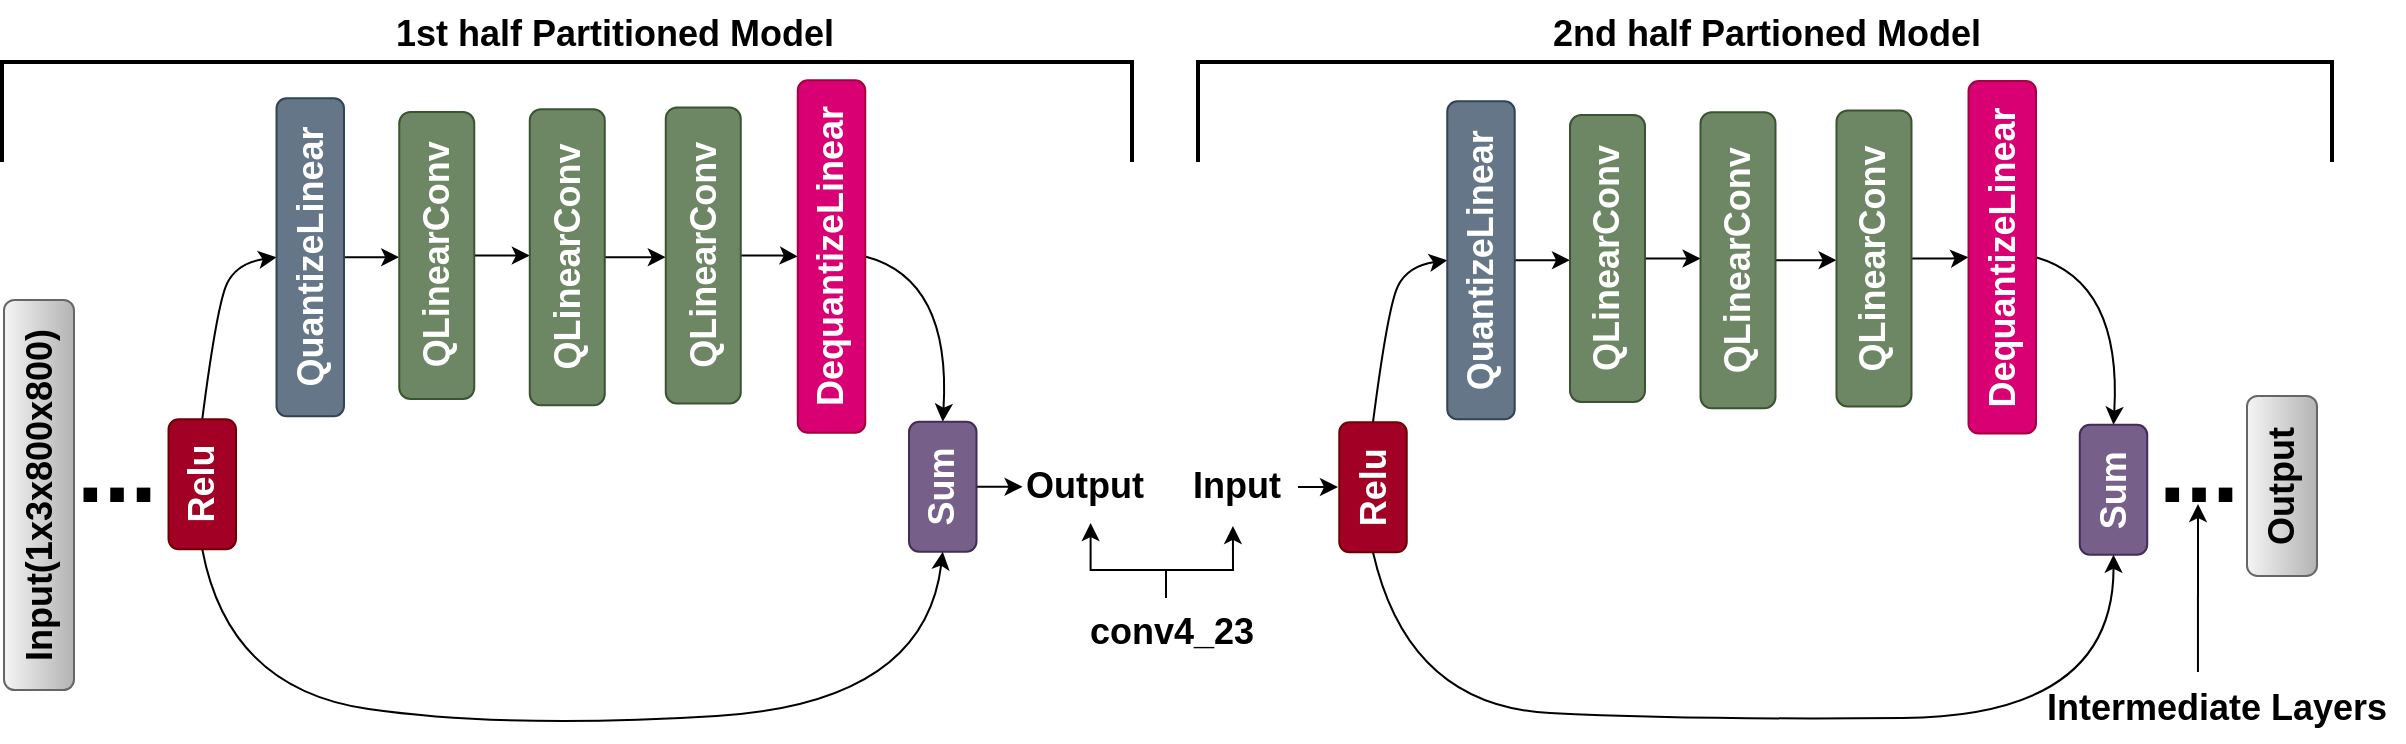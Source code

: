 <mxfile version="23.0.0" type="device">
  <diagram name="Page-1" id="0cxLK6B1qZ-80W-4j8hx">
    <mxGraphModel dx="1221" dy="630" grid="0" gridSize="10" guides="1" tooltips="1" connect="1" arrows="1" fold="1" page="0" pageScale="1" pageWidth="850" pageHeight="1100" math="0" shadow="0">
      <root>
        <mxCell id="0" />
        <mxCell id="1" parent="0" />
        <mxCell id="Iu25lgEWChFgaFbriD92-103" value="&lt;font style=&quot;font-size: 18px;&quot;&gt;Output&lt;/font&gt;" style="rounded=1;whiteSpace=wrap;html=1;fillColor=#f5f5f5;gradientColor=#b3b3b3;strokeColor=#666666;fontSize=14;fontStyle=1;rotation=-90;" parent="1" vertex="1">
          <mxGeometry x="1451" y="277.48" width="90" height="35" as="geometry" />
        </mxCell>
        <mxCell id="Iu25lgEWChFgaFbriD92-123" value="&lt;font style=&quot;font-size: 18px;&quot;&gt;1st half Partitioned Model&lt;/font&gt;" style="text;html=1;align=center;verticalAlign=middle;resizable=0;points=[];autosize=1;strokeColor=none;fillColor=none;fontSize=14;fontStyle=1" parent="1" vertex="1">
          <mxGeometry x="543.63" y="52" width="237" height="34" as="geometry" />
        </mxCell>
        <mxCell id="WK32DhDvXuLAIViGbRyr-101" value="" style="curved=1;endArrow=classic;html=1;rounded=0;fontSize=14;fontStyle=1;exitX=1;exitY=0.5;exitDx=0;exitDy=0;entryX=0.5;entryY=0;entryDx=0;entryDy=0;" parent="1" source="WK32DhDvXuLAIViGbRyr-117" target="WK32DhDvXuLAIViGbRyr-103" edge="1">
          <mxGeometry width="50" height="50" relative="1" as="geometry">
            <mxPoint x="1044" y="225" as="sourcePoint" />
            <mxPoint x="1079" y="185" as="targetPoint" />
            <Array as="points">
              <mxPoint x="1049" y="205" />
              <mxPoint x="1059" y="185" />
            </Array>
          </mxGeometry>
        </mxCell>
        <mxCell id="WK32DhDvXuLAIViGbRyr-102" style="edgeStyle=orthogonalEdgeStyle;rounded=0;orthogonalLoop=1;jettySize=auto;html=1;exitX=0.5;exitY=1;exitDx=0;exitDy=0;entryX=0.5;entryY=0;entryDx=0;entryDy=0;" parent="1" source="WK32DhDvXuLAIViGbRyr-103" target="WK32DhDvXuLAIViGbRyr-105" edge="1">
          <mxGeometry relative="1" as="geometry" />
        </mxCell>
        <mxCell id="WK32DhDvXuLAIViGbRyr-103" value="&lt;b&gt;&lt;font style=&quot;font-size: 18px;&quot;&gt;QuantizeLinear&lt;/font&gt;&lt;/b&gt;" style="rounded=1;whiteSpace=wrap;html=1;fillColor=#647687;fontColor=#ffffff;strokeColor=#314354;rotation=-90;" parent="1" vertex="1">
          <mxGeometry x="1016" y="165.26" width="159" height="33.74" as="geometry" />
        </mxCell>
        <mxCell id="vSDdu6eOxFjw2Nqs_4SC-7" style="edgeStyle=orthogonalEdgeStyle;rounded=0;orthogonalLoop=1;jettySize=auto;html=1;exitX=0.5;exitY=1;exitDx=0;exitDy=0;entryX=0.5;entryY=0;entryDx=0;entryDy=0;" parent="1" source="WK32DhDvXuLAIViGbRyr-105" target="WK32DhDvXuLAIViGbRyr-110" edge="1">
          <mxGeometry relative="1" as="geometry" />
        </mxCell>
        <mxCell id="WK32DhDvXuLAIViGbRyr-105" value="&lt;b&gt;&lt;font style=&quot;font-size: 18px;&quot;&gt;QLinearConv&lt;/font&gt;&lt;/b&gt;" style="rounded=1;whiteSpace=wrap;html=1;fillColor=#6d8764;fontColor=#ffffff;strokeColor=#3A5431;rotation=-90;" parent="1" vertex="1">
          <mxGeometry x="1087" y="162.51" width="143.5" height="37.5" as="geometry" />
        </mxCell>
        <mxCell id="WK32DhDvXuLAIViGbRyr-109" style="edgeStyle=orthogonalEdgeStyle;rounded=0;orthogonalLoop=1;jettySize=auto;html=1;exitX=0.5;exitY=1;exitDx=0;exitDy=0;entryX=0.5;entryY=0;entryDx=0;entryDy=0;" parent="1" source="WK32DhDvXuLAIViGbRyr-110" target="vSDdu6eOxFjw2Nqs_4SC-8" edge="1">
          <mxGeometry relative="1" as="geometry">
            <mxPoint x="1354.63" y="181.88" as="targetPoint" />
          </mxGeometry>
        </mxCell>
        <mxCell id="WK32DhDvXuLAIViGbRyr-110" value="&lt;b style=&quot;border-color: var(--border-color);&quot;&gt;&lt;font style=&quot;border-color: var(--border-color); font-size: 18px;&quot;&gt;QLinearConv&lt;/font&gt;&lt;/b&gt;" style="rounded=1;whiteSpace=wrap;html=1;fillColor=#6d8764;fontColor=#ffffff;strokeColor=#3A5431;rotation=-90;" parent="1" vertex="1">
          <mxGeometry x="1150" y="163.38" width="148" height="37.5" as="geometry" />
        </mxCell>
        <mxCell id="WK32DhDvXuLAIViGbRyr-115" value="" style="curved=1;endArrow=classic;html=1;rounded=0;exitX=0.5;exitY=1;exitDx=0;exitDy=0;fontSize=14;fontStyle=1;entryX=1;entryY=0.5;entryDx=0;entryDy=0;" parent="1" source="vSDdu6eOxFjw2Nqs_4SC-9" target="WK32DhDvXuLAIViGbRyr-116" edge="1">
          <mxGeometry width="50" height="50" relative="1" as="geometry">
            <mxPoint x="1514" y="181.25" as="sourcePoint" />
            <mxPoint x="1589" y="315" as="targetPoint" />
            <Array as="points">
              <mxPoint x="1416" y="193" />
            </Array>
          </mxGeometry>
        </mxCell>
        <mxCell id="WK32DhDvXuLAIViGbRyr-116" value="&lt;b&gt;&lt;font style=&quot;font-size: 18px;&quot;&gt;Sum&lt;/font&gt;&lt;/b&gt;" style="rounded=1;whiteSpace=wrap;html=1;fillColor=#76608a;fontColor=#ffffff;strokeColor=#432D57;rotation=-90;" parent="1" vertex="1">
          <mxGeometry x="1379.25" y="280" width="65" height="33.74" as="geometry" />
        </mxCell>
        <mxCell id="WK32DhDvXuLAIViGbRyr-117" value="&lt;b&gt;&lt;font style=&quot;font-size: 18px;&quot;&gt;Relu&lt;/font&gt;&lt;/b&gt;" style="rounded=1;whiteSpace=wrap;html=1;fillColor=#a20025;fontColor=#ffffff;strokeColor=#6F0000;rotation=-90;" parent="1" vertex="1">
          <mxGeometry x="1009" y="278.74" width="65" height="33.74" as="geometry" />
        </mxCell>
        <mxCell id="WK32DhDvXuLAIViGbRyr-120" value="" style="curved=1;endArrow=classic;html=1;rounded=0;exitX=0;exitY=0.5;exitDx=0;exitDy=0;entryX=0;entryY=0.5;entryDx=0;entryDy=0;" parent="1" source="WK32DhDvXuLAIViGbRyr-117" target="WK32DhDvXuLAIViGbRyr-116" edge="1">
          <mxGeometry width="50" height="50" relative="1" as="geometry">
            <mxPoint x="1079" y="295" as="sourcePoint" />
            <mxPoint x="1129" y="245" as="targetPoint" />
            <Array as="points">
              <mxPoint x="1059" y="405" />
              <mxPoint x="1201" y="412" />
              <mxPoint x="1412" y="410" />
            </Array>
          </mxGeometry>
        </mxCell>
        <mxCell id="WK32DhDvXuLAIViGbRyr-145" value="" style="strokeWidth=2;html=1;shape=mxgraph.flowchart.annotation_1;align=left;pointerEvents=1;direction=south;fontSize=14;fontStyle=1" parent="1" vertex="1">
          <mxGeometry x="356" y="83" width="565" height="50" as="geometry" />
        </mxCell>
        <mxCell id="WK32DhDvXuLAIViGbRyr-146" value="&lt;font style=&quot;font-size: 18px;&quot;&gt;2nd half Partioned Model&lt;/font&gt;" style="text;html=1;align=center;verticalAlign=middle;resizable=0;points=[];autosize=1;strokeColor=none;fillColor=none;fontSize=14;fontStyle=1" parent="1" vertex="1">
          <mxGeometry x="1121.5" y="52" width="232" height="34" as="geometry" />
        </mxCell>
        <mxCell id="WK32DhDvXuLAIViGbRyr-147" value="" style="strokeWidth=2;html=1;shape=mxgraph.flowchart.annotation_1;align=left;pointerEvents=1;direction=south;fontSize=14;fontStyle=1" parent="1" vertex="1">
          <mxGeometry x="954" y="83" width="567" height="50" as="geometry" />
        </mxCell>
        <mxCell id="vSDdu6eOxFjw2Nqs_4SC-10" style="edgeStyle=orthogonalEdgeStyle;rounded=0;orthogonalLoop=1;jettySize=auto;html=1;exitX=0.5;exitY=1;exitDx=0;exitDy=0;" parent="1" source="vSDdu6eOxFjw2Nqs_4SC-8" target="vSDdu6eOxFjw2Nqs_4SC-9" edge="1">
          <mxGeometry relative="1" as="geometry" />
        </mxCell>
        <mxCell id="vSDdu6eOxFjw2Nqs_4SC-8" value="&lt;b style=&quot;border-color: var(--border-color);&quot;&gt;&lt;font style=&quot;border-color: var(--border-color); font-size: 18px;&quot;&gt;QLinearConv&lt;/font&gt;&lt;/b&gt;" style="rounded=1;whiteSpace=wrap;html=1;fillColor=#6d8764;fontColor=#ffffff;strokeColor=#3A5431;rotation=-90;" parent="1" vertex="1">
          <mxGeometry x="1218" y="162.51" width="148" height="37.5" as="geometry" />
        </mxCell>
        <mxCell id="vSDdu6eOxFjw2Nqs_4SC-9" value="&lt;b&gt;&lt;font style=&quot;font-size: 18px;&quot;&gt;DequantizeLinear&lt;/font&gt;&lt;/b&gt;" style="rounded=1;whiteSpace=wrap;html=1;fillColor=#d80073;fontColor=#ffffff;strokeColor=#A50040;rotation=-90;" parent="1" vertex="1">
          <mxGeometry x="1268" y="163.76" width="176.25" height="33.74" as="geometry" />
        </mxCell>
        <mxCell id="vSDdu6eOxFjw2Nqs_4SC-22" value="" style="curved=1;endArrow=classic;html=1;rounded=0;fontSize=14;fontStyle=1;exitX=1;exitY=0.5;exitDx=0;exitDy=0;entryX=0.5;entryY=0;entryDx=0;entryDy=0;" parent="1" source="vSDdu6eOxFjw2Nqs_4SC-31" target="vSDdu6eOxFjw2Nqs_4SC-24" edge="1">
          <mxGeometry width="50" height="50" relative="1" as="geometry">
            <mxPoint x="458.63" y="223.49" as="sourcePoint" />
            <mxPoint x="493.63" y="183.49" as="targetPoint" />
            <Array as="points">
              <mxPoint x="463.63" y="203.49" />
              <mxPoint x="473.63" y="183.49" />
            </Array>
          </mxGeometry>
        </mxCell>
        <mxCell id="vSDdu6eOxFjw2Nqs_4SC-23" style="edgeStyle=orthogonalEdgeStyle;rounded=0;orthogonalLoop=1;jettySize=auto;html=1;exitX=0.5;exitY=1;exitDx=0;exitDy=0;entryX=0.5;entryY=0;entryDx=0;entryDy=0;" parent="1" source="vSDdu6eOxFjw2Nqs_4SC-24" target="vSDdu6eOxFjw2Nqs_4SC-26" edge="1">
          <mxGeometry relative="1" as="geometry" />
        </mxCell>
        <mxCell id="vSDdu6eOxFjw2Nqs_4SC-24" value="&lt;b&gt;&lt;font style=&quot;font-size: 18px;&quot;&gt;QuantizeLinear&lt;/font&gt;&lt;/b&gt;" style="rounded=1;whiteSpace=wrap;html=1;fillColor=#647687;fontColor=#ffffff;strokeColor=#314354;rotation=-90;" parent="1" vertex="1">
          <mxGeometry x="430.63" y="163.75" width="159" height="33.74" as="geometry" />
        </mxCell>
        <mxCell id="vSDdu6eOxFjw2Nqs_4SC-25" style="edgeStyle=orthogonalEdgeStyle;rounded=0;orthogonalLoop=1;jettySize=auto;html=1;exitX=0.5;exitY=1;exitDx=0;exitDy=0;entryX=0.5;entryY=0;entryDx=0;entryDy=0;" parent="1" source="vSDdu6eOxFjw2Nqs_4SC-26" target="vSDdu6eOxFjw2Nqs_4SC-28" edge="1">
          <mxGeometry relative="1" as="geometry" />
        </mxCell>
        <mxCell id="vSDdu6eOxFjw2Nqs_4SC-26" value="&lt;b&gt;&lt;font style=&quot;font-size: 18px;&quot;&gt;QLinearConv&lt;/font&gt;&lt;/b&gt;" style="rounded=1;whiteSpace=wrap;html=1;fillColor=#6d8764;fontColor=#ffffff;strokeColor=#3A5431;rotation=-90;" parent="1" vertex="1">
          <mxGeometry x="501.63" y="161" width="143.5" height="37.5" as="geometry" />
        </mxCell>
        <mxCell id="vSDdu6eOxFjw2Nqs_4SC-27" style="edgeStyle=orthogonalEdgeStyle;rounded=0;orthogonalLoop=1;jettySize=auto;html=1;exitX=0.5;exitY=1;exitDx=0;exitDy=0;entryX=0.5;entryY=0;entryDx=0;entryDy=0;" parent="1" source="vSDdu6eOxFjw2Nqs_4SC-28" target="vSDdu6eOxFjw2Nqs_4SC-34" edge="1">
          <mxGeometry relative="1" as="geometry">
            <mxPoint x="769.26" y="180.37" as="targetPoint" />
          </mxGeometry>
        </mxCell>
        <mxCell id="vSDdu6eOxFjw2Nqs_4SC-28" value="&lt;b style=&quot;border-color: var(--border-color);&quot;&gt;&lt;font style=&quot;border-color: var(--border-color); font-size: 18px;&quot;&gt;QLinearConv&lt;/font&gt;&lt;/b&gt;" style="rounded=1;whiteSpace=wrap;html=1;fillColor=#6d8764;fontColor=#ffffff;strokeColor=#3A5431;rotation=-90;" parent="1" vertex="1">
          <mxGeometry x="564.63" y="161.87" width="148" height="37.5" as="geometry" />
        </mxCell>
        <mxCell id="vSDdu6eOxFjw2Nqs_4SC-29" value="" style="curved=1;endArrow=classic;html=1;rounded=0;exitX=0.5;exitY=1;exitDx=0;exitDy=0;fontSize=14;fontStyle=1;entryX=1;entryY=0.5;entryDx=0;entryDy=0;" parent="1" source="vSDdu6eOxFjw2Nqs_4SC-35" target="vSDdu6eOxFjw2Nqs_4SC-30" edge="1">
          <mxGeometry width="50" height="50" relative="1" as="geometry">
            <mxPoint x="928.63" y="179.74" as="sourcePoint" />
            <mxPoint x="1003.63" y="313.49" as="targetPoint" />
            <Array as="points">
              <mxPoint x="830.63" y="191.49" />
            </Array>
          </mxGeometry>
        </mxCell>
        <mxCell id="HVfy88yMo6TymLhJbl7A-13" style="edgeStyle=orthogonalEdgeStyle;rounded=0;orthogonalLoop=1;jettySize=auto;html=1;exitX=0.5;exitY=1;exitDx=0;exitDy=0;entryX=0.096;entryY=0.515;entryDx=0;entryDy=0;entryPerimeter=0;" parent="1" source="vSDdu6eOxFjw2Nqs_4SC-30" target="HVfy88yMo6TymLhJbl7A-5" edge="1">
          <mxGeometry relative="1" as="geometry" />
        </mxCell>
        <mxCell id="vSDdu6eOxFjw2Nqs_4SC-30" value="&lt;b&gt;&lt;font style=&quot;font-size: 18px;&quot;&gt;Sum&lt;/font&gt;&lt;/b&gt;" style="rounded=1;whiteSpace=wrap;html=1;fillColor=#76608a;fontColor=#ffffff;strokeColor=#432D57;rotation=-90;" parent="1" vertex="1">
          <mxGeometry x="793.88" y="278.49" width="65" height="33.74" as="geometry" />
        </mxCell>
        <mxCell id="vSDdu6eOxFjw2Nqs_4SC-31" value="&lt;b&gt;&lt;font style=&quot;font-size: 18px;&quot;&gt;Relu&lt;/font&gt;&lt;/b&gt;" style="rounded=1;whiteSpace=wrap;html=1;fillColor=#a20025;fontColor=#ffffff;strokeColor=#6F0000;rotation=-90;" parent="1" vertex="1">
          <mxGeometry x="423.63" y="277.23" width="65" height="33.74" as="geometry" />
        </mxCell>
        <mxCell id="vSDdu6eOxFjw2Nqs_4SC-32" value="" style="curved=1;endArrow=classic;html=1;rounded=0;exitX=0;exitY=0.5;exitDx=0;exitDy=0;entryX=0;entryY=0.5;entryDx=0;entryDy=0;" parent="1" source="vSDdu6eOxFjw2Nqs_4SC-31" target="vSDdu6eOxFjw2Nqs_4SC-30" edge="1">
          <mxGeometry width="50" height="50" relative="1" as="geometry">
            <mxPoint x="489.26" y="286.49" as="sourcePoint" />
            <mxPoint x="539.26" y="236.49" as="targetPoint" />
            <Array as="points">
              <mxPoint x="469.26" y="396.49" />
              <mxPoint x="609.26" y="416.49" />
              <mxPoint x="817.26" y="403.49" />
            </Array>
          </mxGeometry>
        </mxCell>
        <mxCell id="vSDdu6eOxFjw2Nqs_4SC-33" style="edgeStyle=orthogonalEdgeStyle;rounded=0;orthogonalLoop=1;jettySize=auto;html=1;exitX=0.5;exitY=1;exitDx=0;exitDy=0;" parent="1" source="vSDdu6eOxFjw2Nqs_4SC-34" target="vSDdu6eOxFjw2Nqs_4SC-35" edge="1">
          <mxGeometry relative="1" as="geometry" />
        </mxCell>
        <mxCell id="vSDdu6eOxFjw2Nqs_4SC-34" value="&lt;b style=&quot;border-color: var(--border-color);&quot;&gt;&lt;font style=&quot;border-color: var(--border-color); font-size: 18px;&quot;&gt;QLinearConv&lt;/font&gt;&lt;/b&gt;" style="rounded=1;whiteSpace=wrap;html=1;fillColor=#6d8764;fontColor=#ffffff;strokeColor=#3A5431;rotation=-90;" parent="1" vertex="1">
          <mxGeometry x="632.63" y="161" width="148" height="37.5" as="geometry" />
        </mxCell>
        <mxCell id="vSDdu6eOxFjw2Nqs_4SC-35" value="&lt;b&gt;&lt;font style=&quot;font-size: 18px;&quot;&gt;DequantizeLinear&lt;/font&gt;&lt;/b&gt;" style="rounded=1;whiteSpace=wrap;html=1;fillColor=#d80073;fontColor=#ffffff;strokeColor=#A50040;rotation=-90;" parent="1" vertex="1">
          <mxGeometry x="682.63" y="163.38" width="176.25" height="33.74" as="geometry" />
        </mxCell>
        <mxCell id="HVfy88yMo6TymLhJbl7A-15" style="edgeStyle=orthogonalEdgeStyle;rounded=0;orthogonalLoop=1;jettySize=auto;html=1;entryX=0.475;entryY=1.073;entryDx=0;entryDy=0;entryPerimeter=0;" parent="1" source="HVfy88yMo6TymLhJbl7A-1" target="HVfy88yMo6TymLhJbl7A-3" edge="1">
          <mxGeometry relative="1" as="geometry">
            <Array as="points">
              <mxPoint x="938" y="337" />
              <mxPoint x="972" y="337" />
            </Array>
          </mxGeometry>
        </mxCell>
        <mxCell id="HVfy88yMo6TymLhJbl7A-16" style="edgeStyle=orthogonalEdgeStyle;rounded=0;orthogonalLoop=1;jettySize=auto;html=1;entryX=0.538;entryY=1.03;entryDx=0;entryDy=0;entryPerimeter=0;" parent="1" source="HVfy88yMo6TymLhJbl7A-1" target="HVfy88yMo6TymLhJbl7A-5" edge="1">
          <mxGeometry relative="1" as="geometry">
            <Array as="points">
              <mxPoint x="938" y="337" />
              <mxPoint x="900" y="337" />
            </Array>
          </mxGeometry>
        </mxCell>
        <mxCell id="HVfy88yMo6TymLhJbl7A-1" value="&lt;font style=&quot;font-size: 18px;&quot;&gt;conv4_23&amp;nbsp;&lt;/font&gt;" style="text;html=1;align=center;verticalAlign=middle;resizable=0;points=[];autosize=1;strokeColor=none;fillColor=none;fontSize=14;fontStyle=1" parent="1" vertex="1">
          <mxGeometry x="890" y="351" width="105" height="34" as="geometry" />
        </mxCell>
        <mxCell id="HVfy88yMo6TymLhJbl7A-4" style="edgeStyle=orthogonalEdgeStyle;rounded=0;orthogonalLoop=1;jettySize=auto;html=1;entryX=0.5;entryY=0;entryDx=0;entryDy=0;" parent="1" source="HVfy88yMo6TymLhJbl7A-3" target="WK32DhDvXuLAIViGbRyr-117" edge="1">
          <mxGeometry relative="1" as="geometry" />
        </mxCell>
        <mxCell id="HVfy88yMo6TymLhJbl7A-3" value="&lt;font style=&quot;font-size: 18px;&quot;&gt;Input&lt;/font&gt;" style="text;html=1;align=center;verticalAlign=middle;resizable=0;points=[];autosize=1;strokeColor=none;fillColor=none;fontSize=14;fontStyle=1" parent="1" vertex="1">
          <mxGeometry x="942" y="278.49" width="62" height="34" as="geometry" />
        </mxCell>
        <mxCell id="HVfy88yMo6TymLhJbl7A-5" value="&lt;font style=&quot;font-size: 18px;&quot;&gt;Output&lt;/font&gt;" style="text;html=1;align=center;verticalAlign=middle;resizable=0;points=[];autosize=1;strokeColor=none;fillColor=none;fontSize=14;fontStyle=1" parent="1" vertex="1">
          <mxGeometry x="858.88" y="278.48" width="77" height="34" as="geometry" />
        </mxCell>
        <mxCell id="HVfy88yMo6TymLhJbl7A-17" value="&lt;font style=&quot;font-size: 48px;&quot;&gt;...&lt;/font&gt;" style="text;html=1;align=center;verticalAlign=middle;resizable=0;points=[];autosize=1;strokeColor=none;fillColor=none;fontSize=14;fontStyle=1" parent="1" vertex="1">
          <mxGeometry x="1424" y="251" width="60" height="70" as="geometry" />
        </mxCell>
        <mxCell id="HVfy88yMo6TymLhJbl7A-18" value="&lt;span style=&quot;font-size: 18px;&quot;&gt;Intermediate Layers&lt;/span&gt;" style="text;html=1;align=center;verticalAlign=middle;resizable=0;points=[];autosize=1;strokeColor=none;fillColor=none;fontSize=14;fontStyle=1" parent="1" vertex="1">
          <mxGeometry x="1369" y="389" width="188" height="34" as="geometry" />
        </mxCell>
        <mxCell id="HVfy88yMo6TymLhJbl7A-19" value="" style="endArrow=classic;html=1;rounded=0;exitX=0.452;exitY=-0.029;exitDx=0;exitDy=0;exitPerimeter=0;" parent="1" source="HVfy88yMo6TymLhJbl7A-18" edge="1">
          <mxGeometry width="50" height="50" relative="1" as="geometry">
            <mxPoint x="1454" y="381" as="sourcePoint" />
            <mxPoint x="1454" y="304" as="targetPoint" />
          </mxGeometry>
        </mxCell>
        <mxCell id="HVfy88yMo6TymLhJbl7A-20" value="&lt;font style=&quot;font-size: 48px;&quot;&gt;...&lt;/font&gt;" style="text;html=1;align=center;verticalAlign=middle;resizable=0;points=[];autosize=1;strokeColor=none;fillColor=none;fontSize=14;fontStyle=1" parent="1" vertex="1">
          <mxGeometry x="383" y="251" width="60" height="70" as="geometry" />
        </mxCell>
        <mxCell id="HVfy88yMo6TymLhJbl7A-21" value="&lt;font style=&quot;font-size: 18px;&quot;&gt;Input(1x3x800x800)&lt;/font&gt;" style="rounded=1;whiteSpace=wrap;html=1;fillColor=#f5f5f5;gradientColor=#b3b3b3;strokeColor=#666666;fontSize=14;fontStyle=1;rotation=-90;" parent="1" vertex="1">
          <mxGeometry x="277" y="282" width="195" height="35" as="geometry" />
        </mxCell>
      </root>
    </mxGraphModel>
  </diagram>
</mxfile>
